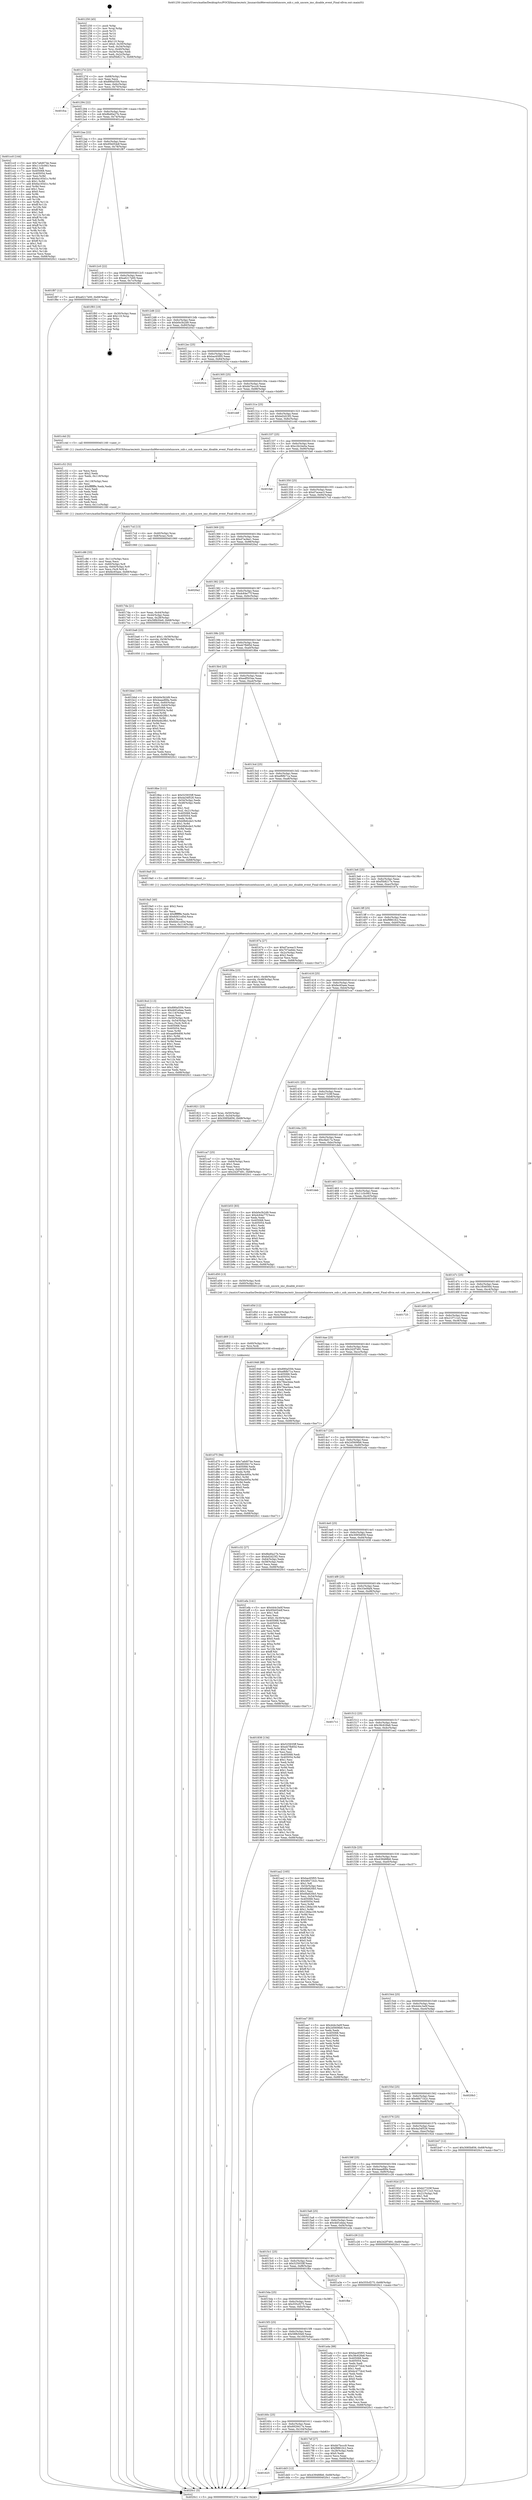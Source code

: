 digraph "0x401250" {
  label = "0x401250 (/mnt/c/Users/mathe/Desktop/tcc/POCII/binaries/extr_linuxarchx86eventsinteluncore_snb.c_snb_uncore_imc_disable_event_Final-ollvm.out::main(0))"
  labelloc = "t"
  node[shape=record]

  Entry [label="",width=0.3,height=0.3,shape=circle,fillcolor=black,style=filled]
  "0x40127d" [label="{
     0x40127d [23]\l
     | [instrs]\l
     &nbsp;&nbsp;0x40127d \<+3\>: mov -0x68(%rbp),%eax\l
     &nbsp;&nbsp;0x401280 \<+2\>: mov %eax,%ecx\l
     &nbsp;&nbsp;0x401282 \<+6\>: sub $0x890a55f4,%ecx\l
     &nbsp;&nbsp;0x401288 \<+3\>: mov %eax,-0x6c(%rbp)\l
     &nbsp;&nbsp;0x40128b \<+3\>: mov %ecx,-0x70(%rbp)\l
     &nbsp;&nbsp;0x40128e \<+6\>: je 0000000000401fca \<main+0xd7a\>\l
  }"]
  "0x401fca" [label="{
     0x401fca\l
  }", style=dashed]
  "0x401294" [label="{
     0x401294 [22]\l
     | [instrs]\l
     &nbsp;&nbsp;0x401294 \<+5\>: jmp 0000000000401299 \<main+0x49\>\l
     &nbsp;&nbsp;0x401299 \<+3\>: mov -0x6c(%rbp),%eax\l
     &nbsp;&nbsp;0x40129c \<+5\>: sub $0x8bd0a27b,%eax\l
     &nbsp;&nbsp;0x4012a1 \<+3\>: mov %eax,-0x74(%rbp)\l
     &nbsp;&nbsp;0x4012a4 \<+6\>: je 0000000000401cc0 \<main+0xa70\>\l
  }"]
  Exit [label="",width=0.3,height=0.3,shape=circle,fillcolor=black,style=filled,peripheries=2]
  "0x401cc0" [label="{
     0x401cc0 [144]\l
     | [instrs]\l
     &nbsp;&nbsp;0x401cc0 \<+5\>: mov $0x7a6d074e,%eax\l
     &nbsp;&nbsp;0x401cc5 \<+5\>: mov $0x11c5c063,%ecx\l
     &nbsp;&nbsp;0x401cca \<+2\>: mov $0x1,%dl\l
     &nbsp;&nbsp;0x401ccc \<+7\>: mov 0x405068,%esi\l
     &nbsp;&nbsp;0x401cd3 \<+7\>: mov 0x405054,%edi\l
     &nbsp;&nbsp;0x401cda \<+3\>: mov %esi,%r8d\l
     &nbsp;&nbsp;0x401cdd \<+7\>: sub $0x6a165d1c,%r8d\l
     &nbsp;&nbsp;0x401ce4 \<+4\>: sub $0x1,%r8d\l
     &nbsp;&nbsp;0x401ce8 \<+7\>: add $0x6a165d1c,%r8d\l
     &nbsp;&nbsp;0x401cef \<+4\>: imul %r8d,%esi\l
     &nbsp;&nbsp;0x401cf3 \<+3\>: and $0x1,%esi\l
     &nbsp;&nbsp;0x401cf6 \<+3\>: cmp $0x0,%esi\l
     &nbsp;&nbsp;0x401cf9 \<+4\>: sete %r9b\l
     &nbsp;&nbsp;0x401cfd \<+3\>: cmp $0xa,%edi\l
     &nbsp;&nbsp;0x401d00 \<+4\>: setl %r10b\l
     &nbsp;&nbsp;0x401d04 \<+3\>: mov %r9b,%r11b\l
     &nbsp;&nbsp;0x401d07 \<+4\>: xor $0xff,%r11b\l
     &nbsp;&nbsp;0x401d0b \<+3\>: mov %r10b,%bl\l
     &nbsp;&nbsp;0x401d0e \<+3\>: xor $0xff,%bl\l
     &nbsp;&nbsp;0x401d11 \<+3\>: xor $0x1,%dl\l
     &nbsp;&nbsp;0x401d14 \<+3\>: mov %r11b,%r14b\l
     &nbsp;&nbsp;0x401d17 \<+4\>: and $0xff,%r14b\l
     &nbsp;&nbsp;0x401d1b \<+3\>: and %dl,%r9b\l
     &nbsp;&nbsp;0x401d1e \<+3\>: mov %bl,%r15b\l
     &nbsp;&nbsp;0x401d21 \<+4\>: and $0xff,%r15b\l
     &nbsp;&nbsp;0x401d25 \<+3\>: and %dl,%r10b\l
     &nbsp;&nbsp;0x401d28 \<+3\>: or %r9b,%r14b\l
     &nbsp;&nbsp;0x401d2b \<+3\>: or %r10b,%r15b\l
     &nbsp;&nbsp;0x401d2e \<+3\>: xor %r15b,%r14b\l
     &nbsp;&nbsp;0x401d31 \<+3\>: or %bl,%r11b\l
     &nbsp;&nbsp;0x401d34 \<+4\>: xor $0xff,%r11b\l
     &nbsp;&nbsp;0x401d38 \<+3\>: or $0x1,%dl\l
     &nbsp;&nbsp;0x401d3b \<+3\>: and %dl,%r11b\l
     &nbsp;&nbsp;0x401d3e \<+3\>: or %r11b,%r14b\l
     &nbsp;&nbsp;0x401d41 \<+4\>: test $0x1,%r14b\l
     &nbsp;&nbsp;0x401d45 \<+3\>: cmovne %ecx,%eax\l
     &nbsp;&nbsp;0x401d48 \<+3\>: mov %eax,-0x68(%rbp)\l
     &nbsp;&nbsp;0x401d4b \<+5\>: jmp 00000000004020c1 \<main+0xe71\>\l
  }"]
  "0x4012aa" [label="{
     0x4012aa [22]\l
     | [instrs]\l
     &nbsp;&nbsp;0x4012aa \<+5\>: jmp 00000000004012af \<main+0x5f\>\l
     &nbsp;&nbsp;0x4012af \<+3\>: mov -0x6c(%rbp),%eax\l
     &nbsp;&nbsp;0x4012b2 \<+5\>: sub $0x95b054df,%eax\l
     &nbsp;&nbsp;0x4012b7 \<+3\>: mov %eax,-0x78(%rbp)\l
     &nbsp;&nbsp;0x4012ba \<+6\>: je 0000000000401f87 \<main+0xd37\>\l
  }"]
  "0x401625" [label="{
     0x401625\l
  }", style=dashed]
  "0x401f87" [label="{
     0x401f87 [12]\l
     | [instrs]\l
     &nbsp;&nbsp;0x401f87 \<+7\>: movl $0xa6217e00,-0x68(%rbp)\l
     &nbsp;&nbsp;0x401f8e \<+5\>: jmp 00000000004020c1 \<main+0xe71\>\l
  }"]
  "0x4012c0" [label="{
     0x4012c0 [22]\l
     | [instrs]\l
     &nbsp;&nbsp;0x4012c0 \<+5\>: jmp 00000000004012c5 \<main+0x75\>\l
     &nbsp;&nbsp;0x4012c5 \<+3\>: mov -0x6c(%rbp),%eax\l
     &nbsp;&nbsp;0x4012c8 \<+5\>: sub $0xa6217e00,%eax\l
     &nbsp;&nbsp;0x4012cd \<+3\>: mov %eax,-0x7c(%rbp)\l
     &nbsp;&nbsp;0x4012d0 \<+6\>: je 0000000000401f93 \<main+0xd43\>\l
  }"]
  "0x401dd3" [label="{
     0x401dd3 [12]\l
     | [instrs]\l
     &nbsp;&nbsp;0x401dd3 \<+7\>: movl $0x439488b6,-0x68(%rbp)\l
     &nbsp;&nbsp;0x401dda \<+5\>: jmp 00000000004020c1 \<main+0xe71\>\l
  }"]
  "0x401f93" [label="{
     0x401f93 [19]\l
     | [instrs]\l
     &nbsp;&nbsp;0x401f93 \<+3\>: mov -0x30(%rbp),%eax\l
     &nbsp;&nbsp;0x401f96 \<+7\>: add $0x110,%rsp\l
     &nbsp;&nbsp;0x401f9d \<+1\>: pop %rbx\l
     &nbsp;&nbsp;0x401f9e \<+2\>: pop %r12\l
     &nbsp;&nbsp;0x401fa0 \<+2\>: pop %r14\l
     &nbsp;&nbsp;0x401fa2 \<+2\>: pop %r15\l
     &nbsp;&nbsp;0x401fa4 \<+1\>: pop %rbp\l
     &nbsp;&nbsp;0x401fa5 \<+1\>: ret\l
  }"]
  "0x4012d6" [label="{
     0x4012d6 [22]\l
     | [instrs]\l
     &nbsp;&nbsp;0x4012d6 \<+5\>: jmp 00000000004012db \<main+0x8b\>\l
     &nbsp;&nbsp;0x4012db \<+3\>: mov -0x6c(%rbp),%eax\l
     &nbsp;&nbsp;0x4012de \<+5\>: sub $0xb0e3b2d9,%eax\l
     &nbsp;&nbsp;0x4012e3 \<+3\>: mov %eax,-0x80(%rbp)\l
     &nbsp;&nbsp;0x4012e6 \<+6\>: je 0000000000402043 \<main+0xdf3\>\l
  }"]
  "0x401d75" [label="{
     0x401d75 [94]\l
     | [instrs]\l
     &nbsp;&nbsp;0x401d75 \<+5\>: mov $0x7a6d074e,%eax\l
     &nbsp;&nbsp;0x401d7a \<+5\>: mov $0x6929417e,%ecx\l
     &nbsp;&nbsp;0x401d7f \<+7\>: mov 0x405068,%edx\l
     &nbsp;&nbsp;0x401d86 \<+8\>: mov 0x405054,%r8d\l
     &nbsp;&nbsp;0x401d8e \<+3\>: mov %edx,%r9d\l
     &nbsp;&nbsp;0x401d91 \<+7\>: add $0xf4acb95a,%r9d\l
     &nbsp;&nbsp;0x401d98 \<+4\>: sub $0x1,%r9d\l
     &nbsp;&nbsp;0x401d9c \<+7\>: sub $0xf4acb95a,%r9d\l
     &nbsp;&nbsp;0x401da3 \<+4\>: imul %r9d,%edx\l
     &nbsp;&nbsp;0x401da7 \<+3\>: and $0x1,%edx\l
     &nbsp;&nbsp;0x401daa \<+3\>: cmp $0x0,%edx\l
     &nbsp;&nbsp;0x401dad \<+4\>: sete %r10b\l
     &nbsp;&nbsp;0x401db1 \<+4\>: cmp $0xa,%r8d\l
     &nbsp;&nbsp;0x401db5 \<+4\>: setl %r11b\l
     &nbsp;&nbsp;0x401db9 \<+3\>: mov %r10b,%bl\l
     &nbsp;&nbsp;0x401dbc \<+3\>: and %r11b,%bl\l
     &nbsp;&nbsp;0x401dbf \<+3\>: xor %r11b,%r10b\l
     &nbsp;&nbsp;0x401dc2 \<+3\>: or %r10b,%bl\l
     &nbsp;&nbsp;0x401dc5 \<+3\>: test $0x1,%bl\l
     &nbsp;&nbsp;0x401dc8 \<+3\>: cmovne %ecx,%eax\l
     &nbsp;&nbsp;0x401dcb \<+3\>: mov %eax,-0x68(%rbp)\l
     &nbsp;&nbsp;0x401dce \<+5\>: jmp 00000000004020c1 \<main+0xe71\>\l
  }"]
  "0x402043" [label="{
     0x402043\l
  }", style=dashed]
  "0x4012ec" [label="{
     0x4012ec [25]\l
     | [instrs]\l
     &nbsp;&nbsp;0x4012ec \<+5\>: jmp 00000000004012f1 \<main+0xa1\>\l
     &nbsp;&nbsp;0x4012f1 \<+3\>: mov -0x6c(%rbp),%eax\l
     &nbsp;&nbsp;0x4012f4 \<+5\>: sub $0xbac65f05,%eax\l
     &nbsp;&nbsp;0x4012f9 \<+6\>: mov %eax,-0x84(%rbp)\l
     &nbsp;&nbsp;0x4012ff \<+6\>: je 0000000000402024 \<main+0xdd4\>\l
  }"]
  "0x401d69" [label="{
     0x401d69 [12]\l
     | [instrs]\l
     &nbsp;&nbsp;0x401d69 \<+4\>: mov -0x60(%rbp),%rsi\l
     &nbsp;&nbsp;0x401d6d \<+3\>: mov %rsi,%rdi\l
     &nbsp;&nbsp;0x401d70 \<+5\>: call 0000000000401030 \<free@plt\>\l
     | [calls]\l
     &nbsp;&nbsp;0x401030 \{1\} (unknown)\l
  }"]
  "0x402024" [label="{
     0x402024\l
  }", style=dashed]
  "0x401305" [label="{
     0x401305 [25]\l
     | [instrs]\l
     &nbsp;&nbsp;0x401305 \<+5\>: jmp 000000000040130a \<main+0xba\>\l
     &nbsp;&nbsp;0x40130a \<+3\>: mov -0x6c(%rbp),%eax\l
     &nbsp;&nbsp;0x40130d \<+5\>: sub $0xbb7bccc9,%eax\l
     &nbsp;&nbsp;0x401312 \<+6\>: mov %eax,-0x88(%rbp)\l
     &nbsp;&nbsp;0x401318 \<+6\>: je 0000000000401ddf \<main+0xb8f\>\l
  }"]
  "0x401d5d" [label="{
     0x401d5d [12]\l
     | [instrs]\l
     &nbsp;&nbsp;0x401d5d \<+4\>: mov -0x50(%rbp),%rsi\l
     &nbsp;&nbsp;0x401d61 \<+3\>: mov %rsi,%rdi\l
     &nbsp;&nbsp;0x401d64 \<+5\>: call 0000000000401030 \<free@plt\>\l
     | [calls]\l
     &nbsp;&nbsp;0x401030 \{1\} (unknown)\l
  }"]
  "0x401ddf" [label="{
     0x401ddf\l
  }", style=dashed]
  "0x40131e" [label="{
     0x40131e [25]\l
     | [instrs]\l
     &nbsp;&nbsp;0x40131e \<+5\>: jmp 0000000000401323 \<main+0xd3\>\l
     &nbsp;&nbsp;0x401323 \<+3\>: mov -0x6c(%rbp),%eax\l
     &nbsp;&nbsp;0x401326 \<+5\>: sub $0xbd2d23f2,%eax\l
     &nbsp;&nbsp;0x40132b \<+6\>: mov %eax,-0x8c(%rbp)\l
     &nbsp;&nbsp;0x401331 \<+6\>: je 0000000000401c4d \<main+0x9fd\>\l
  }"]
  "0x401c86" [label="{
     0x401c86 [33]\l
     | [instrs]\l
     &nbsp;&nbsp;0x401c86 \<+6\>: mov -0x11c(%rbp),%ecx\l
     &nbsp;&nbsp;0x401c8c \<+3\>: imul %eax,%ecx\l
     &nbsp;&nbsp;0x401c8f \<+4\>: mov -0x60(%rbp),%r8\l
     &nbsp;&nbsp;0x401c93 \<+4\>: movslq -0x64(%rbp),%r9\l
     &nbsp;&nbsp;0x401c97 \<+4\>: mov %ecx,(%r8,%r9,4)\l
     &nbsp;&nbsp;0x401c9b \<+7\>: movl $0xfec65aee,-0x68(%rbp)\l
     &nbsp;&nbsp;0x401ca2 \<+5\>: jmp 00000000004020c1 \<main+0xe71\>\l
  }"]
  "0x401c4d" [label="{
     0x401c4d [5]\l
     | [instrs]\l
     &nbsp;&nbsp;0x401c4d \<+5\>: call 0000000000401160 \<next_i\>\l
     | [calls]\l
     &nbsp;&nbsp;0x401160 \{1\} (/mnt/c/Users/mathe/Desktop/tcc/POCII/binaries/extr_linuxarchx86eventsinteluncore_snb.c_snb_uncore_imc_disable_event_Final-ollvm.out::next_i)\l
  }"]
  "0x401337" [label="{
     0x401337 [25]\l
     | [instrs]\l
     &nbsp;&nbsp;0x401337 \<+5\>: jmp 000000000040133c \<main+0xec\>\l
     &nbsp;&nbsp;0x40133c \<+3\>: mov -0x6c(%rbp),%eax\l
     &nbsp;&nbsp;0x40133f \<+5\>: sub $0xc2b24e0a,%eax\l
     &nbsp;&nbsp;0x401344 \<+6\>: mov %eax,-0x90(%rbp)\l
     &nbsp;&nbsp;0x40134a \<+6\>: je 0000000000401fa6 \<main+0xd56\>\l
  }"]
  "0x401c52" [label="{
     0x401c52 [52]\l
     | [instrs]\l
     &nbsp;&nbsp;0x401c52 \<+2\>: xor %ecx,%ecx\l
     &nbsp;&nbsp;0x401c54 \<+5\>: mov $0x2,%edx\l
     &nbsp;&nbsp;0x401c59 \<+6\>: mov %edx,-0x118(%rbp)\l
     &nbsp;&nbsp;0x401c5f \<+1\>: cltd\l
     &nbsp;&nbsp;0x401c60 \<+6\>: mov -0x118(%rbp),%esi\l
     &nbsp;&nbsp;0x401c66 \<+2\>: idiv %esi\l
     &nbsp;&nbsp;0x401c68 \<+6\>: imul $0xfffffffe,%edx,%edx\l
     &nbsp;&nbsp;0x401c6e \<+2\>: mov %ecx,%edi\l
     &nbsp;&nbsp;0x401c70 \<+2\>: sub %edx,%edi\l
     &nbsp;&nbsp;0x401c72 \<+2\>: mov %ecx,%edx\l
     &nbsp;&nbsp;0x401c74 \<+3\>: sub $0x1,%edx\l
     &nbsp;&nbsp;0x401c77 \<+2\>: add %edx,%edi\l
     &nbsp;&nbsp;0x401c79 \<+2\>: sub %edi,%ecx\l
     &nbsp;&nbsp;0x401c7b \<+6\>: mov %ecx,-0x11c(%rbp)\l
     &nbsp;&nbsp;0x401c81 \<+5\>: call 0000000000401160 \<next_i\>\l
     | [calls]\l
     &nbsp;&nbsp;0x401160 \{1\} (/mnt/c/Users/mathe/Desktop/tcc/POCII/binaries/extr_linuxarchx86eventsinteluncore_snb.c_snb_uncore_imc_disable_event_Final-ollvm.out::next_i)\l
  }"]
  "0x401fa6" [label="{
     0x401fa6\l
  }", style=dashed]
  "0x401350" [label="{
     0x401350 [25]\l
     | [instrs]\l
     &nbsp;&nbsp;0x401350 \<+5\>: jmp 0000000000401355 \<main+0x105\>\l
     &nbsp;&nbsp;0x401355 \<+3\>: mov -0x6c(%rbp),%eax\l
     &nbsp;&nbsp;0x401358 \<+5\>: sub $0xd7aceac3,%eax\l
     &nbsp;&nbsp;0x40135d \<+6\>: mov %eax,-0x94(%rbp)\l
     &nbsp;&nbsp;0x401363 \<+6\>: je 00000000004017cd \<main+0x57d\>\l
  }"]
  "0x401bbd" [label="{
     0x401bbd [105]\l
     | [instrs]\l
     &nbsp;&nbsp;0x401bbd \<+5\>: mov $0xb0e3b2d9,%ecx\l
     &nbsp;&nbsp;0x401bc2 \<+5\>: mov $0x4aaad68a,%edx\l
     &nbsp;&nbsp;0x401bc7 \<+4\>: mov %rax,-0x60(%rbp)\l
     &nbsp;&nbsp;0x401bcb \<+7\>: movl $0x0,-0x64(%rbp)\l
     &nbsp;&nbsp;0x401bd2 \<+7\>: mov 0x405068,%esi\l
     &nbsp;&nbsp;0x401bd9 \<+8\>: mov 0x405054,%r8d\l
     &nbsp;&nbsp;0x401be1 \<+3\>: mov %esi,%r9d\l
     &nbsp;&nbsp;0x401be4 \<+7\>: sub $0x9a4b28b1,%r9d\l
     &nbsp;&nbsp;0x401beb \<+4\>: sub $0x1,%r9d\l
     &nbsp;&nbsp;0x401bef \<+7\>: add $0x9a4b28b1,%r9d\l
     &nbsp;&nbsp;0x401bf6 \<+4\>: imul %r9d,%esi\l
     &nbsp;&nbsp;0x401bfa \<+3\>: and $0x1,%esi\l
     &nbsp;&nbsp;0x401bfd \<+3\>: cmp $0x0,%esi\l
     &nbsp;&nbsp;0x401c00 \<+4\>: sete %r10b\l
     &nbsp;&nbsp;0x401c04 \<+4\>: cmp $0xa,%r8d\l
     &nbsp;&nbsp;0x401c08 \<+4\>: setl %r11b\l
     &nbsp;&nbsp;0x401c0c \<+3\>: mov %r10b,%bl\l
     &nbsp;&nbsp;0x401c0f \<+3\>: and %r11b,%bl\l
     &nbsp;&nbsp;0x401c12 \<+3\>: xor %r11b,%r10b\l
     &nbsp;&nbsp;0x401c15 \<+3\>: or %r10b,%bl\l
     &nbsp;&nbsp;0x401c18 \<+3\>: test $0x1,%bl\l
     &nbsp;&nbsp;0x401c1b \<+3\>: cmovne %edx,%ecx\l
     &nbsp;&nbsp;0x401c1e \<+3\>: mov %ecx,-0x68(%rbp)\l
     &nbsp;&nbsp;0x401c21 \<+5\>: jmp 00000000004020c1 \<main+0xe71\>\l
  }"]
  "0x4017cd" [label="{
     0x4017cd [13]\l
     | [instrs]\l
     &nbsp;&nbsp;0x4017cd \<+4\>: mov -0x40(%rbp),%rax\l
     &nbsp;&nbsp;0x4017d1 \<+4\>: mov 0x8(%rax),%rdi\l
     &nbsp;&nbsp;0x4017d5 \<+5\>: call 0000000000401060 \<atoi@plt\>\l
     | [calls]\l
     &nbsp;&nbsp;0x401060 \{1\} (unknown)\l
  }"]
  "0x401369" [label="{
     0x401369 [25]\l
     | [instrs]\l
     &nbsp;&nbsp;0x401369 \<+5\>: jmp 000000000040136e \<main+0x11e\>\l
     &nbsp;&nbsp;0x40136e \<+3\>: mov -0x6c(%rbp),%eax\l
     &nbsp;&nbsp;0x401371 \<+5\>: sub $0xd7acfee1,%eax\l
     &nbsp;&nbsp;0x401376 \<+6\>: mov %eax,-0x98(%rbp)\l
     &nbsp;&nbsp;0x40137c \<+6\>: je 00000000004020a2 \<main+0xe52\>\l
  }"]
  "0x4019cd" [label="{
     0x4019cd [113]\l
     | [instrs]\l
     &nbsp;&nbsp;0x4019cd \<+5\>: mov $0x890a55f4,%ecx\l
     &nbsp;&nbsp;0x4019d2 \<+5\>: mov $0x4bf1ebea,%edx\l
     &nbsp;&nbsp;0x4019d7 \<+6\>: mov -0x114(%rbp),%esi\l
     &nbsp;&nbsp;0x4019dd \<+3\>: imul %eax,%esi\l
     &nbsp;&nbsp;0x4019e0 \<+4\>: mov -0x50(%rbp),%rdi\l
     &nbsp;&nbsp;0x4019e4 \<+4\>: movslq -0x54(%rbp),%r8\l
     &nbsp;&nbsp;0x4019e8 \<+4\>: mov %esi,(%rdi,%r8,4)\l
     &nbsp;&nbsp;0x4019ec \<+7\>: mov 0x405068,%eax\l
     &nbsp;&nbsp;0x4019f3 \<+7\>: mov 0x405054,%esi\l
     &nbsp;&nbsp;0x4019fa \<+3\>: mov %eax,%r9d\l
     &nbsp;&nbsp;0x4019fd \<+7\>: sub $0xaad94d08,%r9d\l
     &nbsp;&nbsp;0x401a04 \<+4\>: sub $0x1,%r9d\l
     &nbsp;&nbsp;0x401a08 \<+7\>: add $0xaad94d08,%r9d\l
     &nbsp;&nbsp;0x401a0f \<+4\>: imul %r9d,%eax\l
     &nbsp;&nbsp;0x401a13 \<+3\>: and $0x1,%eax\l
     &nbsp;&nbsp;0x401a16 \<+3\>: cmp $0x0,%eax\l
     &nbsp;&nbsp;0x401a19 \<+4\>: sete %r10b\l
     &nbsp;&nbsp;0x401a1d \<+3\>: cmp $0xa,%esi\l
     &nbsp;&nbsp;0x401a20 \<+4\>: setl %r11b\l
     &nbsp;&nbsp;0x401a24 \<+3\>: mov %r10b,%bl\l
     &nbsp;&nbsp;0x401a27 \<+3\>: and %r11b,%bl\l
     &nbsp;&nbsp;0x401a2a \<+3\>: xor %r11b,%r10b\l
     &nbsp;&nbsp;0x401a2d \<+3\>: or %r10b,%bl\l
     &nbsp;&nbsp;0x401a30 \<+3\>: test $0x1,%bl\l
     &nbsp;&nbsp;0x401a33 \<+3\>: cmovne %edx,%ecx\l
     &nbsp;&nbsp;0x401a36 \<+3\>: mov %ecx,-0x68(%rbp)\l
     &nbsp;&nbsp;0x401a39 \<+5\>: jmp 00000000004020c1 \<main+0xe71\>\l
  }"]
  "0x4020a2" [label="{
     0x4020a2\l
  }", style=dashed]
  "0x401382" [label="{
     0x401382 [25]\l
     | [instrs]\l
     &nbsp;&nbsp;0x401382 \<+5\>: jmp 0000000000401387 \<main+0x137\>\l
     &nbsp;&nbsp;0x401387 \<+3\>: mov -0x6c(%rbp),%eax\l
     &nbsp;&nbsp;0x40138a \<+5\>: sub $0xdc64e77f,%eax\l
     &nbsp;&nbsp;0x40138f \<+6\>: mov %eax,-0x9c(%rbp)\l
     &nbsp;&nbsp;0x401395 \<+6\>: je 0000000000401ba6 \<main+0x956\>\l
  }"]
  "0x4019a5" [label="{
     0x4019a5 [40]\l
     | [instrs]\l
     &nbsp;&nbsp;0x4019a5 \<+5\>: mov $0x2,%ecx\l
     &nbsp;&nbsp;0x4019aa \<+1\>: cltd\l
     &nbsp;&nbsp;0x4019ab \<+2\>: idiv %ecx\l
     &nbsp;&nbsp;0x4019ad \<+6\>: imul $0xfffffffe,%edx,%ecx\l
     &nbsp;&nbsp;0x4019b3 \<+6\>: add $0x6d41cd5d,%ecx\l
     &nbsp;&nbsp;0x4019b9 \<+3\>: add $0x1,%ecx\l
     &nbsp;&nbsp;0x4019bc \<+6\>: sub $0x6d41cd5d,%ecx\l
     &nbsp;&nbsp;0x4019c2 \<+6\>: mov %ecx,-0x114(%rbp)\l
     &nbsp;&nbsp;0x4019c8 \<+5\>: call 0000000000401160 \<next_i\>\l
     | [calls]\l
     &nbsp;&nbsp;0x401160 \{1\} (/mnt/c/Users/mathe/Desktop/tcc/POCII/binaries/extr_linuxarchx86eventsinteluncore_snb.c_snb_uncore_imc_disable_event_Final-ollvm.out::next_i)\l
  }"]
  "0x401ba6" [label="{
     0x401ba6 [23]\l
     | [instrs]\l
     &nbsp;&nbsp;0x401ba6 \<+7\>: movl $0x1,-0x58(%rbp)\l
     &nbsp;&nbsp;0x401bad \<+4\>: movslq -0x58(%rbp),%rax\l
     &nbsp;&nbsp;0x401bb1 \<+4\>: shl $0x2,%rax\l
     &nbsp;&nbsp;0x401bb5 \<+3\>: mov %rax,%rdi\l
     &nbsp;&nbsp;0x401bb8 \<+5\>: call 0000000000401050 \<malloc@plt\>\l
     | [calls]\l
     &nbsp;&nbsp;0x401050 \{1\} (unknown)\l
  }"]
  "0x40139b" [label="{
     0x40139b [25]\l
     | [instrs]\l
     &nbsp;&nbsp;0x40139b \<+5\>: jmp 00000000004013a0 \<main+0x150\>\l
     &nbsp;&nbsp;0x4013a0 \<+3\>: mov -0x6c(%rbp),%eax\l
     &nbsp;&nbsp;0x4013a3 \<+5\>: sub $0xeb7fb85d,%eax\l
     &nbsp;&nbsp;0x4013a8 \<+6\>: mov %eax,-0xa0(%rbp)\l
     &nbsp;&nbsp;0x4013ae \<+6\>: je 00000000004018be \<main+0x66e\>\l
  }"]
  "0x401821" [label="{
     0x401821 [23]\l
     | [instrs]\l
     &nbsp;&nbsp;0x401821 \<+4\>: mov %rax,-0x50(%rbp)\l
     &nbsp;&nbsp;0x401825 \<+7\>: movl $0x0,-0x54(%rbp)\l
     &nbsp;&nbsp;0x40182c \<+7\>: movl $0x3085b856,-0x68(%rbp)\l
     &nbsp;&nbsp;0x401833 \<+5\>: jmp 00000000004020c1 \<main+0xe71\>\l
  }"]
  "0x4018be" [label="{
     0x4018be [111]\l
     | [instrs]\l
     &nbsp;&nbsp;0x4018be \<+5\>: mov $0x525935ff,%eax\l
     &nbsp;&nbsp;0x4018c3 \<+5\>: mov $0x4a34f526,%ecx\l
     &nbsp;&nbsp;0x4018c8 \<+3\>: mov -0x54(%rbp),%edx\l
     &nbsp;&nbsp;0x4018cb \<+3\>: cmp -0x48(%rbp),%edx\l
     &nbsp;&nbsp;0x4018ce \<+4\>: setl %sil\l
     &nbsp;&nbsp;0x4018d2 \<+4\>: and $0x1,%sil\l
     &nbsp;&nbsp;0x4018d6 \<+4\>: mov %sil,-0x21(%rbp)\l
     &nbsp;&nbsp;0x4018da \<+7\>: mov 0x405068,%edx\l
     &nbsp;&nbsp;0x4018e1 \<+7\>: mov 0x405054,%edi\l
     &nbsp;&nbsp;0x4018e8 \<+3\>: mov %edx,%r8d\l
     &nbsp;&nbsp;0x4018eb \<+7\>: sub $0xb9b6cde3,%r8d\l
     &nbsp;&nbsp;0x4018f2 \<+4\>: sub $0x1,%r8d\l
     &nbsp;&nbsp;0x4018f6 \<+7\>: add $0xb9b6cde3,%r8d\l
     &nbsp;&nbsp;0x4018fd \<+4\>: imul %r8d,%edx\l
     &nbsp;&nbsp;0x401901 \<+3\>: and $0x1,%edx\l
     &nbsp;&nbsp;0x401904 \<+3\>: cmp $0x0,%edx\l
     &nbsp;&nbsp;0x401907 \<+4\>: sete %sil\l
     &nbsp;&nbsp;0x40190b \<+3\>: cmp $0xa,%edi\l
     &nbsp;&nbsp;0x40190e \<+4\>: setl %r9b\l
     &nbsp;&nbsp;0x401912 \<+3\>: mov %sil,%r10b\l
     &nbsp;&nbsp;0x401915 \<+3\>: and %r9b,%r10b\l
     &nbsp;&nbsp;0x401918 \<+3\>: xor %r9b,%sil\l
     &nbsp;&nbsp;0x40191b \<+3\>: or %sil,%r10b\l
     &nbsp;&nbsp;0x40191e \<+4\>: test $0x1,%r10b\l
     &nbsp;&nbsp;0x401922 \<+3\>: cmovne %ecx,%eax\l
     &nbsp;&nbsp;0x401925 \<+3\>: mov %eax,-0x68(%rbp)\l
     &nbsp;&nbsp;0x401928 \<+5\>: jmp 00000000004020c1 \<main+0xe71\>\l
  }"]
  "0x4013b4" [label="{
     0x4013b4 [25]\l
     | [instrs]\l
     &nbsp;&nbsp;0x4013b4 \<+5\>: jmp 00000000004013b9 \<main+0x169\>\l
     &nbsp;&nbsp;0x4013b9 \<+3\>: mov -0x6c(%rbp),%eax\l
     &nbsp;&nbsp;0x4013bc \<+5\>: sub $0xedf503ae,%eax\l
     &nbsp;&nbsp;0x4013c1 \<+6\>: mov %eax,-0xa4(%rbp)\l
     &nbsp;&nbsp;0x4013c7 \<+6\>: je 0000000000401e3e \<main+0xbee\>\l
  }"]
  "0x40160c" [label="{
     0x40160c [25]\l
     | [instrs]\l
     &nbsp;&nbsp;0x40160c \<+5\>: jmp 0000000000401611 \<main+0x3c1\>\l
     &nbsp;&nbsp;0x401611 \<+3\>: mov -0x6c(%rbp),%eax\l
     &nbsp;&nbsp;0x401614 \<+5\>: sub $0x6929417e,%eax\l
     &nbsp;&nbsp;0x401619 \<+6\>: mov %eax,-0x104(%rbp)\l
     &nbsp;&nbsp;0x40161f \<+6\>: je 0000000000401dd3 \<main+0xb83\>\l
  }"]
  "0x401e3e" [label="{
     0x401e3e\l
  }", style=dashed]
  "0x4013cd" [label="{
     0x4013cd [25]\l
     | [instrs]\l
     &nbsp;&nbsp;0x4013cd \<+5\>: jmp 00000000004013d2 \<main+0x182\>\l
     &nbsp;&nbsp;0x4013d2 \<+3\>: mov -0x6c(%rbp),%eax\l
     &nbsp;&nbsp;0x4013d5 \<+5\>: sub $0xef6fb71a,%eax\l
     &nbsp;&nbsp;0x4013da \<+6\>: mov %eax,-0xa8(%rbp)\l
     &nbsp;&nbsp;0x4013e0 \<+6\>: je 00000000004019a0 \<main+0x750\>\l
  }"]
  "0x4017ef" [label="{
     0x4017ef [27]\l
     | [instrs]\l
     &nbsp;&nbsp;0x4017ef \<+5\>: mov $0xbb7bccc9,%eax\l
     &nbsp;&nbsp;0x4017f4 \<+5\>: mov $0xf9861fc2,%ecx\l
     &nbsp;&nbsp;0x4017f9 \<+3\>: mov -0x28(%rbp),%edx\l
     &nbsp;&nbsp;0x4017fc \<+3\>: cmp $0x0,%edx\l
     &nbsp;&nbsp;0x4017ff \<+3\>: cmove %ecx,%eax\l
     &nbsp;&nbsp;0x401802 \<+3\>: mov %eax,-0x68(%rbp)\l
     &nbsp;&nbsp;0x401805 \<+5\>: jmp 00000000004020c1 \<main+0xe71\>\l
  }"]
  "0x4019a0" [label="{
     0x4019a0 [5]\l
     | [instrs]\l
     &nbsp;&nbsp;0x4019a0 \<+5\>: call 0000000000401160 \<next_i\>\l
     | [calls]\l
     &nbsp;&nbsp;0x401160 \{1\} (/mnt/c/Users/mathe/Desktop/tcc/POCII/binaries/extr_linuxarchx86eventsinteluncore_snb.c_snb_uncore_imc_disable_event_Final-ollvm.out::next_i)\l
  }"]
  "0x4013e6" [label="{
     0x4013e6 [25]\l
     | [instrs]\l
     &nbsp;&nbsp;0x4013e6 \<+5\>: jmp 00000000004013eb \<main+0x19b\>\l
     &nbsp;&nbsp;0x4013eb \<+3\>: mov -0x6c(%rbp),%eax\l
     &nbsp;&nbsp;0x4013ee \<+5\>: sub $0xf5b8217e,%eax\l
     &nbsp;&nbsp;0x4013f3 \<+6\>: mov %eax,-0xac(%rbp)\l
     &nbsp;&nbsp;0x4013f9 \<+6\>: je 000000000040167a \<main+0x42a\>\l
  }"]
  "0x4015f3" [label="{
     0x4015f3 [25]\l
     | [instrs]\l
     &nbsp;&nbsp;0x4015f3 \<+5\>: jmp 00000000004015f8 \<main+0x3a8\>\l
     &nbsp;&nbsp;0x4015f8 \<+3\>: mov -0x6c(%rbp),%eax\l
     &nbsp;&nbsp;0x4015fb \<+5\>: sub $0x58fb50e9,%eax\l
     &nbsp;&nbsp;0x401600 \<+6\>: mov %eax,-0x100(%rbp)\l
     &nbsp;&nbsp;0x401606 \<+6\>: je 00000000004017ef \<main+0x59f\>\l
  }"]
  "0x40167a" [label="{
     0x40167a [27]\l
     | [instrs]\l
     &nbsp;&nbsp;0x40167a \<+5\>: mov $0xd7aceac3,%eax\l
     &nbsp;&nbsp;0x40167f \<+5\>: mov $0x707ee6dc,%ecx\l
     &nbsp;&nbsp;0x401684 \<+3\>: mov -0x2c(%rbp),%edx\l
     &nbsp;&nbsp;0x401687 \<+3\>: cmp $0x2,%edx\l
     &nbsp;&nbsp;0x40168a \<+3\>: cmovne %ecx,%eax\l
     &nbsp;&nbsp;0x40168d \<+3\>: mov %eax,-0x68(%rbp)\l
     &nbsp;&nbsp;0x401690 \<+5\>: jmp 00000000004020c1 \<main+0xe71\>\l
  }"]
  "0x4013ff" [label="{
     0x4013ff [25]\l
     | [instrs]\l
     &nbsp;&nbsp;0x4013ff \<+5\>: jmp 0000000000401404 \<main+0x1b4\>\l
     &nbsp;&nbsp;0x401404 \<+3\>: mov -0x6c(%rbp),%eax\l
     &nbsp;&nbsp;0x401407 \<+5\>: sub $0xf9861fc2,%eax\l
     &nbsp;&nbsp;0x40140c \<+6\>: mov %eax,-0xb0(%rbp)\l
     &nbsp;&nbsp;0x401412 \<+6\>: je 000000000040180a \<main+0x5ba\>\l
  }"]
  "0x4020c1" [label="{
     0x4020c1 [5]\l
     | [instrs]\l
     &nbsp;&nbsp;0x4020c1 \<+5\>: jmp 000000000040127d \<main+0x2d\>\l
  }"]
  "0x401250" [label="{
     0x401250 [45]\l
     | [instrs]\l
     &nbsp;&nbsp;0x401250 \<+1\>: push %rbp\l
     &nbsp;&nbsp;0x401251 \<+3\>: mov %rsp,%rbp\l
     &nbsp;&nbsp;0x401254 \<+2\>: push %r15\l
     &nbsp;&nbsp;0x401256 \<+2\>: push %r14\l
     &nbsp;&nbsp;0x401258 \<+2\>: push %r12\l
     &nbsp;&nbsp;0x40125a \<+1\>: push %rbx\l
     &nbsp;&nbsp;0x40125b \<+7\>: sub $0x110,%rsp\l
     &nbsp;&nbsp;0x401262 \<+7\>: movl $0x0,-0x30(%rbp)\l
     &nbsp;&nbsp;0x401269 \<+3\>: mov %edi,-0x34(%rbp)\l
     &nbsp;&nbsp;0x40126c \<+4\>: mov %rsi,-0x40(%rbp)\l
     &nbsp;&nbsp;0x401270 \<+3\>: mov -0x34(%rbp),%edi\l
     &nbsp;&nbsp;0x401273 \<+3\>: mov %edi,-0x2c(%rbp)\l
     &nbsp;&nbsp;0x401276 \<+7\>: movl $0xf5b8217e,-0x68(%rbp)\l
  }"]
  "0x4017da" [label="{
     0x4017da [21]\l
     | [instrs]\l
     &nbsp;&nbsp;0x4017da \<+3\>: mov %eax,-0x44(%rbp)\l
     &nbsp;&nbsp;0x4017dd \<+3\>: mov -0x44(%rbp),%eax\l
     &nbsp;&nbsp;0x4017e0 \<+3\>: mov %eax,-0x28(%rbp)\l
     &nbsp;&nbsp;0x4017e3 \<+7\>: movl $0x58fb50e9,-0x68(%rbp)\l
     &nbsp;&nbsp;0x4017ea \<+5\>: jmp 00000000004020c1 \<main+0xe71\>\l
  }"]
  "0x401a4a" [label="{
     0x401a4a [88]\l
     | [instrs]\l
     &nbsp;&nbsp;0x401a4a \<+5\>: mov $0xbac65f05,%eax\l
     &nbsp;&nbsp;0x401a4f \<+5\>: mov $0x38c628a6,%ecx\l
     &nbsp;&nbsp;0x401a54 \<+7\>: mov 0x405068,%edx\l
     &nbsp;&nbsp;0x401a5b \<+7\>: mov 0x405054,%esi\l
     &nbsp;&nbsp;0x401a62 \<+2\>: mov %edx,%edi\l
     &nbsp;&nbsp;0x401a64 \<+6\>: sub $0xbc477dcd,%edi\l
     &nbsp;&nbsp;0x401a6a \<+3\>: sub $0x1,%edi\l
     &nbsp;&nbsp;0x401a6d \<+6\>: add $0xbc477dcd,%edi\l
     &nbsp;&nbsp;0x401a73 \<+3\>: imul %edi,%edx\l
     &nbsp;&nbsp;0x401a76 \<+3\>: and $0x1,%edx\l
     &nbsp;&nbsp;0x401a79 \<+3\>: cmp $0x0,%edx\l
     &nbsp;&nbsp;0x401a7c \<+4\>: sete %r8b\l
     &nbsp;&nbsp;0x401a80 \<+3\>: cmp $0xa,%esi\l
     &nbsp;&nbsp;0x401a83 \<+4\>: setl %r9b\l
     &nbsp;&nbsp;0x401a87 \<+3\>: mov %r8b,%r10b\l
     &nbsp;&nbsp;0x401a8a \<+3\>: and %r9b,%r10b\l
     &nbsp;&nbsp;0x401a8d \<+3\>: xor %r9b,%r8b\l
     &nbsp;&nbsp;0x401a90 \<+3\>: or %r8b,%r10b\l
     &nbsp;&nbsp;0x401a93 \<+4\>: test $0x1,%r10b\l
     &nbsp;&nbsp;0x401a97 \<+3\>: cmovne %ecx,%eax\l
     &nbsp;&nbsp;0x401a9a \<+3\>: mov %eax,-0x68(%rbp)\l
     &nbsp;&nbsp;0x401a9d \<+5\>: jmp 00000000004020c1 \<main+0xe71\>\l
  }"]
  "0x40180a" [label="{
     0x40180a [23]\l
     | [instrs]\l
     &nbsp;&nbsp;0x40180a \<+7\>: movl $0x1,-0x48(%rbp)\l
     &nbsp;&nbsp;0x401811 \<+4\>: movslq -0x48(%rbp),%rax\l
     &nbsp;&nbsp;0x401815 \<+4\>: shl $0x2,%rax\l
     &nbsp;&nbsp;0x401819 \<+3\>: mov %rax,%rdi\l
     &nbsp;&nbsp;0x40181c \<+5\>: call 0000000000401050 \<malloc@plt\>\l
     | [calls]\l
     &nbsp;&nbsp;0x401050 \{1\} (unknown)\l
  }"]
  "0x401418" [label="{
     0x401418 [25]\l
     | [instrs]\l
     &nbsp;&nbsp;0x401418 \<+5\>: jmp 000000000040141d \<main+0x1cd\>\l
     &nbsp;&nbsp;0x40141d \<+3\>: mov -0x6c(%rbp),%eax\l
     &nbsp;&nbsp;0x401420 \<+5\>: sub $0xfec65aee,%eax\l
     &nbsp;&nbsp;0x401425 \<+6\>: mov %eax,-0xb4(%rbp)\l
     &nbsp;&nbsp;0x40142b \<+6\>: je 0000000000401ca7 \<main+0xa57\>\l
  }"]
  "0x4015da" [label="{
     0x4015da [25]\l
     | [instrs]\l
     &nbsp;&nbsp;0x4015da \<+5\>: jmp 00000000004015df \<main+0x38f\>\l
     &nbsp;&nbsp;0x4015df \<+3\>: mov -0x6c(%rbp),%eax\l
     &nbsp;&nbsp;0x4015e2 \<+5\>: sub $0x555cf275,%eax\l
     &nbsp;&nbsp;0x4015e7 \<+6\>: mov %eax,-0xfc(%rbp)\l
     &nbsp;&nbsp;0x4015ed \<+6\>: je 0000000000401a4a \<main+0x7fa\>\l
  }"]
  "0x401ca7" [label="{
     0x401ca7 [25]\l
     | [instrs]\l
     &nbsp;&nbsp;0x401ca7 \<+2\>: xor %eax,%eax\l
     &nbsp;&nbsp;0x401ca9 \<+3\>: mov -0x64(%rbp),%ecx\l
     &nbsp;&nbsp;0x401cac \<+3\>: sub $0x1,%eax\l
     &nbsp;&nbsp;0x401caf \<+2\>: sub %eax,%ecx\l
     &nbsp;&nbsp;0x401cb1 \<+3\>: mov %ecx,-0x64(%rbp)\l
     &nbsp;&nbsp;0x401cb4 \<+7\>: movl $0x242f7491,-0x68(%rbp)\l
     &nbsp;&nbsp;0x401cbb \<+5\>: jmp 00000000004020c1 \<main+0xe71\>\l
  }"]
  "0x401431" [label="{
     0x401431 [25]\l
     | [instrs]\l
     &nbsp;&nbsp;0x401431 \<+5\>: jmp 0000000000401436 \<main+0x1e6\>\l
     &nbsp;&nbsp;0x401436 \<+3\>: mov -0x6c(%rbp),%eax\l
     &nbsp;&nbsp;0x401439 \<+5\>: sub $0xb27329f,%eax\l
     &nbsp;&nbsp;0x40143e \<+6\>: mov %eax,-0xb8(%rbp)\l
     &nbsp;&nbsp;0x401444 \<+6\>: je 0000000000401b53 \<main+0x903\>\l
  }"]
  "0x401fbe" [label="{
     0x401fbe\l
  }", style=dashed]
  "0x401b53" [label="{
     0x401b53 [83]\l
     | [instrs]\l
     &nbsp;&nbsp;0x401b53 \<+5\>: mov $0xb0e3b2d9,%eax\l
     &nbsp;&nbsp;0x401b58 \<+5\>: mov $0xdc64e77f,%ecx\l
     &nbsp;&nbsp;0x401b5d \<+2\>: xor %edx,%edx\l
     &nbsp;&nbsp;0x401b5f \<+7\>: mov 0x405068,%esi\l
     &nbsp;&nbsp;0x401b66 \<+7\>: mov 0x405054,%edi\l
     &nbsp;&nbsp;0x401b6d \<+3\>: sub $0x1,%edx\l
     &nbsp;&nbsp;0x401b70 \<+3\>: mov %esi,%r8d\l
     &nbsp;&nbsp;0x401b73 \<+3\>: add %edx,%r8d\l
     &nbsp;&nbsp;0x401b76 \<+4\>: imul %r8d,%esi\l
     &nbsp;&nbsp;0x401b7a \<+3\>: and $0x1,%esi\l
     &nbsp;&nbsp;0x401b7d \<+3\>: cmp $0x0,%esi\l
     &nbsp;&nbsp;0x401b80 \<+4\>: sete %r9b\l
     &nbsp;&nbsp;0x401b84 \<+3\>: cmp $0xa,%edi\l
     &nbsp;&nbsp;0x401b87 \<+4\>: setl %r10b\l
     &nbsp;&nbsp;0x401b8b \<+3\>: mov %r9b,%r11b\l
     &nbsp;&nbsp;0x401b8e \<+3\>: and %r10b,%r11b\l
     &nbsp;&nbsp;0x401b91 \<+3\>: xor %r10b,%r9b\l
     &nbsp;&nbsp;0x401b94 \<+3\>: or %r9b,%r11b\l
     &nbsp;&nbsp;0x401b97 \<+4\>: test $0x1,%r11b\l
     &nbsp;&nbsp;0x401b9b \<+3\>: cmovne %ecx,%eax\l
     &nbsp;&nbsp;0x401b9e \<+3\>: mov %eax,-0x68(%rbp)\l
     &nbsp;&nbsp;0x401ba1 \<+5\>: jmp 00000000004020c1 \<main+0xe71\>\l
  }"]
  "0x40144a" [label="{
     0x40144a [25]\l
     | [instrs]\l
     &nbsp;&nbsp;0x40144a \<+5\>: jmp 000000000040144f \<main+0x1ff\>\l
     &nbsp;&nbsp;0x40144f \<+3\>: mov -0x6c(%rbp),%eax\l
     &nbsp;&nbsp;0x401452 \<+5\>: sub $0xcfad17a,%eax\l
     &nbsp;&nbsp;0x401457 \<+6\>: mov %eax,-0xbc(%rbp)\l
     &nbsp;&nbsp;0x40145d \<+6\>: je 0000000000401deb \<main+0xb9b\>\l
  }"]
  "0x4015c1" [label="{
     0x4015c1 [25]\l
     | [instrs]\l
     &nbsp;&nbsp;0x4015c1 \<+5\>: jmp 00000000004015c6 \<main+0x376\>\l
     &nbsp;&nbsp;0x4015c6 \<+3\>: mov -0x6c(%rbp),%eax\l
     &nbsp;&nbsp;0x4015c9 \<+5\>: sub $0x525935ff,%eax\l
     &nbsp;&nbsp;0x4015ce \<+6\>: mov %eax,-0xf8(%rbp)\l
     &nbsp;&nbsp;0x4015d4 \<+6\>: je 0000000000401fbe \<main+0xd6e\>\l
  }"]
  "0x401deb" [label="{
     0x401deb\l
  }", style=dashed]
  "0x401463" [label="{
     0x401463 [25]\l
     | [instrs]\l
     &nbsp;&nbsp;0x401463 \<+5\>: jmp 0000000000401468 \<main+0x218\>\l
     &nbsp;&nbsp;0x401468 \<+3\>: mov -0x6c(%rbp),%eax\l
     &nbsp;&nbsp;0x40146b \<+5\>: sub $0x11c5c063,%eax\l
     &nbsp;&nbsp;0x401470 \<+6\>: mov %eax,-0xc0(%rbp)\l
     &nbsp;&nbsp;0x401476 \<+6\>: je 0000000000401d50 \<main+0xb00\>\l
  }"]
  "0x401a3e" [label="{
     0x401a3e [12]\l
     | [instrs]\l
     &nbsp;&nbsp;0x401a3e \<+7\>: movl $0x555cf275,-0x68(%rbp)\l
     &nbsp;&nbsp;0x401a45 \<+5\>: jmp 00000000004020c1 \<main+0xe71\>\l
  }"]
  "0x401d50" [label="{
     0x401d50 [13]\l
     | [instrs]\l
     &nbsp;&nbsp;0x401d50 \<+4\>: mov -0x50(%rbp),%rdi\l
     &nbsp;&nbsp;0x401d54 \<+4\>: mov -0x60(%rbp),%rsi\l
     &nbsp;&nbsp;0x401d58 \<+5\>: call 0000000000401240 \<snb_uncore_imc_disable_event\>\l
     | [calls]\l
     &nbsp;&nbsp;0x401240 \{1\} (/mnt/c/Users/mathe/Desktop/tcc/POCII/binaries/extr_linuxarchx86eventsinteluncore_snb.c_snb_uncore_imc_disable_event_Final-ollvm.out::snb_uncore_imc_disable_event)\l
  }"]
  "0x40147c" [label="{
     0x40147c [25]\l
     | [instrs]\l
     &nbsp;&nbsp;0x40147c \<+5\>: jmp 0000000000401481 \<main+0x231\>\l
     &nbsp;&nbsp;0x401481 \<+3\>: mov -0x6c(%rbp),%eax\l
     &nbsp;&nbsp;0x401484 \<+5\>: sub $0x1f046564,%eax\l
     &nbsp;&nbsp;0x401489 \<+6\>: mov %eax,-0xc4(%rbp)\l
     &nbsp;&nbsp;0x40148f \<+6\>: je 0000000000401725 \<main+0x4d5\>\l
  }"]
  "0x4015a8" [label="{
     0x4015a8 [25]\l
     | [instrs]\l
     &nbsp;&nbsp;0x4015a8 \<+5\>: jmp 00000000004015ad \<main+0x35d\>\l
     &nbsp;&nbsp;0x4015ad \<+3\>: mov -0x6c(%rbp),%eax\l
     &nbsp;&nbsp;0x4015b0 \<+5\>: sub $0x4bf1ebea,%eax\l
     &nbsp;&nbsp;0x4015b5 \<+6\>: mov %eax,-0xf4(%rbp)\l
     &nbsp;&nbsp;0x4015bb \<+6\>: je 0000000000401a3e \<main+0x7ee\>\l
  }"]
  "0x401725" [label="{
     0x401725\l
  }", style=dashed]
  "0x401495" [label="{
     0x401495 [25]\l
     | [instrs]\l
     &nbsp;&nbsp;0x401495 \<+5\>: jmp 000000000040149a \<main+0x24a\>\l
     &nbsp;&nbsp;0x40149a \<+3\>: mov -0x6c(%rbp),%eax\l
     &nbsp;&nbsp;0x40149d \<+5\>: sub $0x21f711e3,%eax\l
     &nbsp;&nbsp;0x4014a2 \<+6\>: mov %eax,-0xc8(%rbp)\l
     &nbsp;&nbsp;0x4014a8 \<+6\>: je 0000000000401948 \<main+0x6f8\>\l
  }"]
  "0x401c26" [label="{
     0x401c26 [12]\l
     | [instrs]\l
     &nbsp;&nbsp;0x401c26 \<+7\>: movl $0x242f7491,-0x68(%rbp)\l
     &nbsp;&nbsp;0x401c2d \<+5\>: jmp 00000000004020c1 \<main+0xe71\>\l
  }"]
  "0x401948" [label="{
     0x401948 [88]\l
     | [instrs]\l
     &nbsp;&nbsp;0x401948 \<+5\>: mov $0x890a55f4,%eax\l
     &nbsp;&nbsp;0x40194d \<+5\>: mov $0xef6fb71a,%ecx\l
     &nbsp;&nbsp;0x401952 \<+7\>: mov 0x405068,%edx\l
     &nbsp;&nbsp;0x401959 \<+7\>: mov 0x405054,%esi\l
     &nbsp;&nbsp;0x401960 \<+2\>: mov %edx,%edi\l
     &nbsp;&nbsp;0x401962 \<+6\>: sub $0x79ea3eea,%edi\l
     &nbsp;&nbsp;0x401968 \<+3\>: sub $0x1,%edi\l
     &nbsp;&nbsp;0x40196b \<+6\>: add $0x79ea3eea,%edi\l
     &nbsp;&nbsp;0x401971 \<+3\>: imul %edi,%edx\l
     &nbsp;&nbsp;0x401974 \<+3\>: and $0x1,%edx\l
     &nbsp;&nbsp;0x401977 \<+3\>: cmp $0x0,%edx\l
     &nbsp;&nbsp;0x40197a \<+4\>: sete %r8b\l
     &nbsp;&nbsp;0x40197e \<+3\>: cmp $0xa,%esi\l
     &nbsp;&nbsp;0x401981 \<+4\>: setl %r9b\l
     &nbsp;&nbsp;0x401985 \<+3\>: mov %r8b,%r10b\l
     &nbsp;&nbsp;0x401988 \<+3\>: and %r9b,%r10b\l
     &nbsp;&nbsp;0x40198b \<+3\>: xor %r9b,%r8b\l
     &nbsp;&nbsp;0x40198e \<+3\>: or %r8b,%r10b\l
     &nbsp;&nbsp;0x401991 \<+4\>: test $0x1,%r10b\l
     &nbsp;&nbsp;0x401995 \<+3\>: cmovne %ecx,%eax\l
     &nbsp;&nbsp;0x401998 \<+3\>: mov %eax,-0x68(%rbp)\l
     &nbsp;&nbsp;0x40199b \<+5\>: jmp 00000000004020c1 \<main+0xe71\>\l
  }"]
  "0x4014ae" [label="{
     0x4014ae [25]\l
     | [instrs]\l
     &nbsp;&nbsp;0x4014ae \<+5\>: jmp 00000000004014b3 \<main+0x263\>\l
     &nbsp;&nbsp;0x4014b3 \<+3\>: mov -0x6c(%rbp),%eax\l
     &nbsp;&nbsp;0x4014b6 \<+5\>: sub $0x242f7491,%eax\l
     &nbsp;&nbsp;0x4014bb \<+6\>: mov %eax,-0xcc(%rbp)\l
     &nbsp;&nbsp;0x4014c1 \<+6\>: je 0000000000401c32 \<main+0x9e2\>\l
  }"]
  "0x40158f" [label="{
     0x40158f [25]\l
     | [instrs]\l
     &nbsp;&nbsp;0x40158f \<+5\>: jmp 0000000000401594 \<main+0x344\>\l
     &nbsp;&nbsp;0x401594 \<+3\>: mov -0x6c(%rbp),%eax\l
     &nbsp;&nbsp;0x401597 \<+5\>: sub $0x4aaad68a,%eax\l
     &nbsp;&nbsp;0x40159c \<+6\>: mov %eax,-0xf0(%rbp)\l
     &nbsp;&nbsp;0x4015a2 \<+6\>: je 0000000000401c26 \<main+0x9d6\>\l
  }"]
  "0x401c32" [label="{
     0x401c32 [27]\l
     | [instrs]\l
     &nbsp;&nbsp;0x401c32 \<+5\>: mov $0x8bd0a27b,%eax\l
     &nbsp;&nbsp;0x401c37 \<+5\>: mov $0xbd2d23f2,%ecx\l
     &nbsp;&nbsp;0x401c3c \<+3\>: mov -0x64(%rbp),%edx\l
     &nbsp;&nbsp;0x401c3f \<+3\>: cmp -0x58(%rbp),%edx\l
     &nbsp;&nbsp;0x401c42 \<+3\>: cmovl %ecx,%eax\l
     &nbsp;&nbsp;0x401c45 \<+3\>: mov %eax,-0x68(%rbp)\l
     &nbsp;&nbsp;0x401c48 \<+5\>: jmp 00000000004020c1 \<main+0xe71\>\l
  }"]
  "0x4014c7" [label="{
     0x4014c7 [25]\l
     | [instrs]\l
     &nbsp;&nbsp;0x4014c7 \<+5\>: jmp 00000000004014cc \<main+0x27c\>\l
     &nbsp;&nbsp;0x4014cc \<+3\>: mov -0x6c(%rbp),%eax\l
     &nbsp;&nbsp;0x4014cf \<+5\>: sub $0x2d5606b6,%eax\l
     &nbsp;&nbsp;0x4014d4 \<+6\>: mov %eax,-0xd0(%rbp)\l
     &nbsp;&nbsp;0x4014da \<+6\>: je 0000000000401efa \<main+0xcaa\>\l
  }"]
  "0x40192d" [label="{
     0x40192d [27]\l
     | [instrs]\l
     &nbsp;&nbsp;0x40192d \<+5\>: mov $0xb27329f,%eax\l
     &nbsp;&nbsp;0x401932 \<+5\>: mov $0x21f711e3,%ecx\l
     &nbsp;&nbsp;0x401937 \<+3\>: mov -0x21(%rbp),%dl\l
     &nbsp;&nbsp;0x40193a \<+3\>: test $0x1,%dl\l
     &nbsp;&nbsp;0x40193d \<+3\>: cmovne %ecx,%eax\l
     &nbsp;&nbsp;0x401940 \<+3\>: mov %eax,-0x68(%rbp)\l
     &nbsp;&nbsp;0x401943 \<+5\>: jmp 00000000004020c1 \<main+0xe71\>\l
  }"]
  "0x401efa" [label="{
     0x401efa [141]\l
     | [instrs]\l
     &nbsp;&nbsp;0x401efa \<+5\>: mov $0x444c3a0f,%eax\l
     &nbsp;&nbsp;0x401eff \<+5\>: mov $0x95b054df,%ecx\l
     &nbsp;&nbsp;0x401f04 \<+2\>: mov $0x1,%dl\l
     &nbsp;&nbsp;0x401f06 \<+2\>: xor %esi,%esi\l
     &nbsp;&nbsp;0x401f08 \<+7\>: movl $0x0,-0x30(%rbp)\l
     &nbsp;&nbsp;0x401f0f \<+7\>: mov 0x405068,%edi\l
     &nbsp;&nbsp;0x401f16 \<+8\>: mov 0x405054,%r8d\l
     &nbsp;&nbsp;0x401f1e \<+3\>: sub $0x1,%esi\l
     &nbsp;&nbsp;0x401f21 \<+3\>: mov %edi,%r9d\l
     &nbsp;&nbsp;0x401f24 \<+3\>: add %esi,%r9d\l
     &nbsp;&nbsp;0x401f27 \<+4\>: imul %r9d,%edi\l
     &nbsp;&nbsp;0x401f2b \<+3\>: and $0x1,%edi\l
     &nbsp;&nbsp;0x401f2e \<+3\>: cmp $0x0,%edi\l
     &nbsp;&nbsp;0x401f31 \<+4\>: sete %r10b\l
     &nbsp;&nbsp;0x401f35 \<+4\>: cmp $0xa,%r8d\l
     &nbsp;&nbsp;0x401f39 \<+4\>: setl %r11b\l
     &nbsp;&nbsp;0x401f3d \<+3\>: mov %r10b,%bl\l
     &nbsp;&nbsp;0x401f40 \<+3\>: xor $0xff,%bl\l
     &nbsp;&nbsp;0x401f43 \<+3\>: mov %r11b,%r14b\l
     &nbsp;&nbsp;0x401f46 \<+4\>: xor $0xff,%r14b\l
     &nbsp;&nbsp;0x401f4a \<+3\>: xor $0x0,%dl\l
     &nbsp;&nbsp;0x401f4d \<+3\>: mov %bl,%r15b\l
     &nbsp;&nbsp;0x401f50 \<+4\>: and $0x0,%r15b\l
     &nbsp;&nbsp;0x401f54 \<+3\>: and %dl,%r10b\l
     &nbsp;&nbsp;0x401f57 \<+3\>: mov %r14b,%r12b\l
     &nbsp;&nbsp;0x401f5a \<+4\>: and $0x0,%r12b\l
     &nbsp;&nbsp;0x401f5e \<+3\>: and %dl,%r11b\l
     &nbsp;&nbsp;0x401f61 \<+3\>: or %r10b,%r15b\l
     &nbsp;&nbsp;0x401f64 \<+3\>: or %r11b,%r12b\l
     &nbsp;&nbsp;0x401f67 \<+3\>: xor %r12b,%r15b\l
     &nbsp;&nbsp;0x401f6a \<+3\>: or %r14b,%bl\l
     &nbsp;&nbsp;0x401f6d \<+3\>: xor $0xff,%bl\l
     &nbsp;&nbsp;0x401f70 \<+3\>: or $0x0,%dl\l
     &nbsp;&nbsp;0x401f73 \<+2\>: and %dl,%bl\l
     &nbsp;&nbsp;0x401f75 \<+3\>: or %bl,%r15b\l
     &nbsp;&nbsp;0x401f78 \<+4\>: test $0x1,%r15b\l
     &nbsp;&nbsp;0x401f7c \<+3\>: cmovne %ecx,%eax\l
     &nbsp;&nbsp;0x401f7f \<+3\>: mov %eax,-0x68(%rbp)\l
     &nbsp;&nbsp;0x401f82 \<+5\>: jmp 00000000004020c1 \<main+0xe71\>\l
  }"]
  "0x4014e0" [label="{
     0x4014e0 [25]\l
     | [instrs]\l
     &nbsp;&nbsp;0x4014e0 \<+5\>: jmp 00000000004014e5 \<main+0x295\>\l
     &nbsp;&nbsp;0x4014e5 \<+3\>: mov -0x6c(%rbp),%eax\l
     &nbsp;&nbsp;0x4014e8 \<+5\>: sub $0x3085b856,%eax\l
     &nbsp;&nbsp;0x4014ed \<+6\>: mov %eax,-0xd4(%rbp)\l
     &nbsp;&nbsp;0x4014f3 \<+6\>: je 0000000000401838 \<main+0x5e8\>\l
  }"]
  "0x401576" [label="{
     0x401576 [25]\l
     | [instrs]\l
     &nbsp;&nbsp;0x401576 \<+5\>: jmp 000000000040157b \<main+0x32b\>\l
     &nbsp;&nbsp;0x40157b \<+3\>: mov -0x6c(%rbp),%eax\l
     &nbsp;&nbsp;0x40157e \<+5\>: sub $0x4a34f526,%eax\l
     &nbsp;&nbsp;0x401583 \<+6\>: mov %eax,-0xec(%rbp)\l
     &nbsp;&nbsp;0x401589 \<+6\>: je 000000000040192d \<main+0x6dd\>\l
  }"]
  "0x401838" [label="{
     0x401838 [134]\l
     | [instrs]\l
     &nbsp;&nbsp;0x401838 \<+5\>: mov $0x525935ff,%eax\l
     &nbsp;&nbsp;0x40183d \<+5\>: mov $0xeb7fb85d,%ecx\l
     &nbsp;&nbsp;0x401842 \<+2\>: mov $0x1,%dl\l
     &nbsp;&nbsp;0x401844 \<+2\>: xor %esi,%esi\l
     &nbsp;&nbsp;0x401846 \<+7\>: mov 0x405068,%edi\l
     &nbsp;&nbsp;0x40184d \<+8\>: mov 0x405054,%r8d\l
     &nbsp;&nbsp;0x401855 \<+3\>: sub $0x1,%esi\l
     &nbsp;&nbsp;0x401858 \<+3\>: mov %edi,%r9d\l
     &nbsp;&nbsp;0x40185b \<+3\>: add %esi,%r9d\l
     &nbsp;&nbsp;0x40185e \<+4\>: imul %r9d,%edi\l
     &nbsp;&nbsp;0x401862 \<+3\>: and $0x1,%edi\l
     &nbsp;&nbsp;0x401865 \<+3\>: cmp $0x0,%edi\l
     &nbsp;&nbsp;0x401868 \<+4\>: sete %r10b\l
     &nbsp;&nbsp;0x40186c \<+4\>: cmp $0xa,%r8d\l
     &nbsp;&nbsp;0x401870 \<+4\>: setl %r11b\l
     &nbsp;&nbsp;0x401874 \<+3\>: mov %r10b,%bl\l
     &nbsp;&nbsp;0x401877 \<+3\>: xor $0xff,%bl\l
     &nbsp;&nbsp;0x40187a \<+3\>: mov %r11b,%r14b\l
     &nbsp;&nbsp;0x40187d \<+4\>: xor $0xff,%r14b\l
     &nbsp;&nbsp;0x401881 \<+3\>: xor $0x1,%dl\l
     &nbsp;&nbsp;0x401884 \<+3\>: mov %bl,%r15b\l
     &nbsp;&nbsp;0x401887 \<+4\>: and $0xff,%r15b\l
     &nbsp;&nbsp;0x40188b \<+3\>: and %dl,%r10b\l
     &nbsp;&nbsp;0x40188e \<+3\>: mov %r14b,%r12b\l
     &nbsp;&nbsp;0x401891 \<+4\>: and $0xff,%r12b\l
     &nbsp;&nbsp;0x401895 \<+3\>: and %dl,%r11b\l
     &nbsp;&nbsp;0x401898 \<+3\>: or %r10b,%r15b\l
     &nbsp;&nbsp;0x40189b \<+3\>: or %r11b,%r12b\l
     &nbsp;&nbsp;0x40189e \<+3\>: xor %r12b,%r15b\l
     &nbsp;&nbsp;0x4018a1 \<+3\>: or %r14b,%bl\l
     &nbsp;&nbsp;0x4018a4 \<+3\>: xor $0xff,%bl\l
     &nbsp;&nbsp;0x4018a7 \<+3\>: or $0x1,%dl\l
     &nbsp;&nbsp;0x4018aa \<+2\>: and %dl,%bl\l
     &nbsp;&nbsp;0x4018ac \<+3\>: or %bl,%r15b\l
     &nbsp;&nbsp;0x4018af \<+4\>: test $0x1,%r15b\l
     &nbsp;&nbsp;0x4018b3 \<+3\>: cmovne %ecx,%eax\l
     &nbsp;&nbsp;0x4018b6 \<+3\>: mov %eax,-0x68(%rbp)\l
     &nbsp;&nbsp;0x4018b9 \<+5\>: jmp 00000000004020c1 \<main+0xe71\>\l
  }"]
  "0x4014f9" [label="{
     0x4014f9 [25]\l
     | [instrs]\l
     &nbsp;&nbsp;0x4014f9 \<+5\>: jmp 00000000004014fe \<main+0x2ae\>\l
     &nbsp;&nbsp;0x4014fe \<+3\>: mov -0x6c(%rbp),%eax\l
     &nbsp;&nbsp;0x401501 \<+5\>: sub $0x33e0faf4,%eax\l
     &nbsp;&nbsp;0x401506 \<+6\>: mov %eax,-0xd8(%rbp)\l
     &nbsp;&nbsp;0x40150c \<+6\>: je 00000000004017c1 \<main+0x571\>\l
  }"]
  "0x401b47" [label="{
     0x401b47 [12]\l
     | [instrs]\l
     &nbsp;&nbsp;0x401b47 \<+7\>: movl $0x3085b856,-0x68(%rbp)\l
     &nbsp;&nbsp;0x401b4e \<+5\>: jmp 00000000004020c1 \<main+0xe71\>\l
  }"]
  "0x4017c1" [label="{
     0x4017c1\l
  }", style=dashed]
  "0x401512" [label="{
     0x401512 [25]\l
     | [instrs]\l
     &nbsp;&nbsp;0x401512 \<+5\>: jmp 0000000000401517 \<main+0x2c7\>\l
     &nbsp;&nbsp;0x401517 \<+3\>: mov -0x6c(%rbp),%eax\l
     &nbsp;&nbsp;0x40151a \<+5\>: sub $0x38c628a6,%eax\l
     &nbsp;&nbsp;0x40151f \<+6\>: mov %eax,-0xdc(%rbp)\l
     &nbsp;&nbsp;0x401525 \<+6\>: je 0000000000401aa2 \<main+0x852\>\l
  }"]
  "0x40155d" [label="{
     0x40155d [25]\l
     | [instrs]\l
     &nbsp;&nbsp;0x40155d \<+5\>: jmp 0000000000401562 \<main+0x312\>\l
     &nbsp;&nbsp;0x401562 \<+3\>: mov -0x6c(%rbp),%eax\l
     &nbsp;&nbsp;0x401565 \<+5\>: sub $0x48471b2c,%eax\l
     &nbsp;&nbsp;0x40156a \<+6\>: mov %eax,-0xe8(%rbp)\l
     &nbsp;&nbsp;0x401570 \<+6\>: je 0000000000401b47 \<main+0x8f7\>\l
  }"]
  "0x401aa2" [label="{
     0x401aa2 [165]\l
     | [instrs]\l
     &nbsp;&nbsp;0x401aa2 \<+5\>: mov $0xbac65f05,%eax\l
     &nbsp;&nbsp;0x401aa7 \<+5\>: mov $0x48471b2c,%ecx\l
     &nbsp;&nbsp;0x401aac \<+2\>: mov $0x1,%dl\l
     &nbsp;&nbsp;0x401aae \<+3\>: mov -0x54(%rbp),%esi\l
     &nbsp;&nbsp;0x401ab1 \<+6\>: sub $0x6fa820b5,%esi\l
     &nbsp;&nbsp;0x401ab7 \<+3\>: add $0x1,%esi\l
     &nbsp;&nbsp;0x401aba \<+6\>: add $0x6fa820b5,%esi\l
     &nbsp;&nbsp;0x401ac0 \<+3\>: mov %esi,-0x54(%rbp)\l
     &nbsp;&nbsp;0x401ac3 \<+7\>: mov 0x405068,%esi\l
     &nbsp;&nbsp;0x401aca \<+7\>: mov 0x405054,%edi\l
     &nbsp;&nbsp;0x401ad1 \<+3\>: mov %esi,%r8d\l
     &nbsp;&nbsp;0x401ad4 \<+7\>: add $0x128da109,%r8d\l
     &nbsp;&nbsp;0x401adb \<+4\>: sub $0x1,%r8d\l
     &nbsp;&nbsp;0x401adf \<+7\>: sub $0x128da109,%r8d\l
     &nbsp;&nbsp;0x401ae6 \<+4\>: imul %r8d,%esi\l
     &nbsp;&nbsp;0x401aea \<+3\>: and $0x1,%esi\l
     &nbsp;&nbsp;0x401aed \<+3\>: cmp $0x0,%esi\l
     &nbsp;&nbsp;0x401af0 \<+4\>: sete %r9b\l
     &nbsp;&nbsp;0x401af4 \<+3\>: cmp $0xa,%edi\l
     &nbsp;&nbsp;0x401af7 \<+4\>: setl %r10b\l
     &nbsp;&nbsp;0x401afb \<+3\>: mov %r9b,%r11b\l
     &nbsp;&nbsp;0x401afe \<+4\>: xor $0xff,%r11b\l
     &nbsp;&nbsp;0x401b02 \<+3\>: mov %r10b,%bl\l
     &nbsp;&nbsp;0x401b05 \<+3\>: xor $0xff,%bl\l
     &nbsp;&nbsp;0x401b08 \<+3\>: xor $0x0,%dl\l
     &nbsp;&nbsp;0x401b0b \<+3\>: mov %r11b,%r14b\l
     &nbsp;&nbsp;0x401b0e \<+4\>: and $0x0,%r14b\l
     &nbsp;&nbsp;0x401b12 \<+3\>: and %dl,%r9b\l
     &nbsp;&nbsp;0x401b15 \<+3\>: mov %bl,%r15b\l
     &nbsp;&nbsp;0x401b18 \<+4\>: and $0x0,%r15b\l
     &nbsp;&nbsp;0x401b1c \<+3\>: and %dl,%r10b\l
     &nbsp;&nbsp;0x401b1f \<+3\>: or %r9b,%r14b\l
     &nbsp;&nbsp;0x401b22 \<+3\>: or %r10b,%r15b\l
     &nbsp;&nbsp;0x401b25 \<+3\>: xor %r15b,%r14b\l
     &nbsp;&nbsp;0x401b28 \<+3\>: or %bl,%r11b\l
     &nbsp;&nbsp;0x401b2b \<+4\>: xor $0xff,%r11b\l
     &nbsp;&nbsp;0x401b2f \<+3\>: or $0x0,%dl\l
     &nbsp;&nbsp;0x401b32 \<+3\>: and %dl,%r11b\l
     &nbsp;&nbsp;0x401b35 \<+3\>: or %r11b,%r14b\l
     &nbsp;&nbsp;0x401b38 \<+4\>: test $0x1,%r14b\l
     &nbsp;&nbsp;0x401b3c \<+3\>: cmovne %ecx,%eax\l
     &nbsp;&nbsp;0x401b3f \<+3\>: mov %eax,-0x68(%rbp)\l
     &nbsp;&nbsp;0x401b42 \<+5\>: jmp 00000000004020c1 \<main+0xe71\>\l
  }"]
  "0x40152b" [label="{
     0x40152b [25]\l
     | [instrs]\l
     &nbsp;&nbsp;0x40152b \<+5\>: jmp 0000000000401530 \<main+0x2e0\>\l
     &nbsp;&nbsp;0x401530 \<+3\>: mov -0x6c(%rbp),%eax\l
     &nbsp;&nbsp;0x401533 \<+5\>: sub $0x439488b6,%eax\l
     &nbsp;&nbsp;0x401538 \<+6\>: mov %eax,-0xe0(%rbp)\l
     &nbsp;&nbsp;0x40153e \<+6\>: je 0000000000401ea7 \<main+0xc57\>\l
  }"]
  "0x4020b3" [label="{
     0x4020b3\l
  }", style=dashed]
  "0x401ea7" [label="{
     0x401ea7 [83]\l
     | [instrs]\l
     &nbsp;&nbsp;0x401ea7 \<+5\>: mov $0x444c3a0f,%eax\l
     &nbsp;&nbsp;0x401eac \<+5\>: mov $0x2d5606b6,%ecx\l
     &nbsp;&nbsp;0x401eb1 \<+2\>: xor %edx,%edx\l
     &nbsp;&nbsp;0x401eb3 \<+7\>: mov 0x405068,%esi\l
     &nbsp;&nbsp;0x401eba \<+7\>: mov 0x405054,%edi\l
     &nbsp;&nbsp;0x401ec1 \<+3\>: sub $0x1,%edx\l
     &nbsp;&nbsp;0x401ec4 \<+3\>: mov %esi,%r8d\l
     &nbsp;&nbsp;0x401ec7 \<+3\>: add %edx,%r8d\l
     &nbsp;&nbsp;0x401eca \<+4\>: imul %r8d,%esi\l
     &nbsp;&nbsp;0x401ece \<+3\>: and $0x1,%esi\l
     &nbsp;&nbsp;0x401ed1 \<+3\>: cmp $0x0,%esi\l
     &nbsp;&nbsp;0x401ed4 \<+4\>: sete %r9b\l
     &nbsp;&nbsp;0x401ed8 \<+3\>: cmp $0xa,%edi\l
     &nbsp;&nbsp;0x401edb \<+4\>: setl %r10b\l
     &nbsp;&nbsp;0x401edf \<+3\>: mov %r9b,%r11b\l
     &nbsp;&nbsp;0x401ee2 \<+3\>: and %r10b,%r11b\l
     &nbsp;&nbsp;0x401ee5 \<+3\>: xor %r10b,%r9b\l
     &nbsp;&nbsp;0x401ee8 \<+3\>: or %r9b,%r11b\l
     &nbsp;&nbsp;0x401eeb \<+4\>: test $0x1,%r11b\l
     &nbsp;&nbsp;0x401eef \<+3\>: cmovne %ecx,%eax\l
     &nbsp;&nbsp;0x401ef2 \<+3\>: mov %eax,-0x68(%rbp)\l
     &nbsp;&nbsp;0x401ef5 \<+5\>: jmp 00000000004020c1 \<main+0xe71\>\l
  }"]
  "0x401544" [label="{
     0x401544 [25]\l
     | [instrs]\l
     &nbsp;&nbsp;0x401544 \<+5\>: jmp 0000000000401549 \<main+0x2f9\>\l
     &nbsp;&nbsp;0x401549 \<+3\>: mov -0x6c(%rbp),%eax\l
     &nbsp;&nbsp;0x40154c \<+5\>: sub $0x444c3a0f,%eax\l
     &nbsp;&nbsp;0x401551 \<+6\>: mov %eax,-0xe4(%rbp)\l
     &nbsp;&nbsp;0x401557 \<+6\>: je 00000000004020b3 \<main+0xe63\>\l
  }"]
  Entry -> "0x401250" [label=" 1"]
  "0x40127d" -> "0x401fca" [label=" 0"]
  "0x40127d" -> "0x401294" [label=" 30"]
  "0x401f93" -> Exit [label=" 1"]
  "0x401294" -> "0x401cc0" [label=" 1"]
  "0x401294" -> "0x4012aa" [label=" 29"]
  "0x401f87" -> "0x4020c1" [label=" 1"]
  "0x4012aa" -> "0x401f87" [label=" 1"]
  "0x4012aa" -> "0x4012c0" [label=" 28"]
  "0x401efa" -> "0x4020c1" [label=" 1"]
  "0x4012c0" -> "0x401f93" [label=" 1"]
  "0x4012c0" -> "0x4012d6" [label=" 27"]
  "0x401ea7" -> "0x4020c1" [label=" 1"]
  "0x4012d6" -> "0x402043" [label=" 0"]
  "0x4012d6" -> "0x4012ec" [label=" 27"]
  "0x40160c" -> "0x401625" [label=" 0"]
  "0x4012ec" -> "0x402024" [label=" 0"]
  "0x4012ec" -> "0x401305" [label=" 27"]
  "0x40160c" -> "0x401dd3" [label=" 1"]
  "0x401305" -> "0x401ddf" [label=" 0"]
  "0x401305" -> "0x40131e" [label=" 27"]
  "0x401dd3" -> "0x4020c1" [label=" 1"]
  "0x40131e" -> "0x401c4d" [label=" 1"]
  "0x40131e" -> "0x401337" [label=" 26"]
  "0x401d75" -> "0x4020c1" [label=" 1"]
  "0x401337" -> "0x401fa6" [label=" 0"]
  "0x401337" -> "0x401350" [label=" 26"]
  "0x401d69" -> "0x401d75" [label=" 1"]
  "0x401350" -> "0x4017cd" [label=" 1"]
  "0x401350" -> "0x401369" [label=" 25"]
  "0x401d5d" -> "0x401d69" [label=" 1"]
  "0x401369" -> "0x4020a2" [label=" 0"]
  "0x401369" -> "0x401382" [label=" 25"]
  "0x401d50" -> "0x401d5d" [label=" 1"]
  "0x401382" -> "0x401ba6" [label=" 1"]
  "0x401382" -> "0x40139b" [label=" 24"]
  "0x401cc0" -> "0x4020c1" [label=" 1"]
  "0x40139b" -> "0x4018be" [label=" 2"]
  "0x40139b" -> "0x4013b4" [label=" 22"]
  "0x401ca7" -> "0x4020c1" [label=" 1"]
  "0x4013b4" -> "0x401e3e" [label=" 0"]
  "0x4013b4" -> "0x4013cd" [label=" 22"]
  "0x401c86" -> "0x4020c1" [label=" 1"]
  "0x4013cd" -> "0x4019a0" [label=" 1"]
  "0x4013cd" -> "0x4013e6" [label=" 21"]
  "0x401c52" -> "0x401c86" [label=" 1"]
  "0x4013e6" -> "0x40167a" [label=" 1"]
  "0x4013e6" -> "0x4013ff" [label=" 20"]
  "0x40167a" -> "0x4020c1" [label=" 1"]
  "0x401250" -> "0x40127d" [label=" 1"]
  "0x4020c1" -> "0x40127d" [label=" 29"]
  "0x4017cd" -> "0x4017da" [label=" 1"]
  "0x4017da" -> "0x4020c1" [label=" 1"]
  "0x401c32" -> "0x4020c1" [label=" 2"]
  "0x4013ff" -> "0x40180a" [label=" 1"]
  "0x4013ff" -> "0x401418" [label=" 19"]
  "0x401c26" -> "0x4020c1" [label=" 1"]
  "0x401418" -> "0x401ca7" [label=" 1"]
  "0x401418" -> "0x401431" [label=" 18"]
  "0x401ba6" -> "0x401bbd" [label=" 1"]
  "0x401431" -> "0x401b53" [label=" 1"]
  "0x401431" -> "0x40144a" [label=" 17"]
  "0x401b53" -> "0x4020c1" [label=" 1"]
  "0x40144a" -> "0x401deb" [label=" 0"]
  "0x40144a" -> "0x401463" [label=" 17"]
  "0x401aa2" -> "0x4020c1" [label=" 1"]
  "0x401463" -> "0x401d50" [label=" 1"]
  "0x401463" -> "0x40147c" [label=" 16"]
  "0x401a4a" -> "0x4020c1" [label=" 1"]
  "0x40147c" -> "0x401725" [label=" 0"]
  "0x40147c" -> "0x401495" [label=" 16"]
  "0x4019cd" -> "0x4020c1" [label=" 1"]
  "0x401495" -> "0x401948" [label=" 1"]
  "0x401495" -> "0x4014ae" [label=" 15"]
  "0x4019a5" -> "0x4019cd" [label=" 1"]
  "0x4014ae" -> "0x401c32" [label=" 2"]
  "0x4014ae" -> "0x4014c7" [label=" 13"]
  "0x401948" -> "0x4020c1" [label=" 1"]
  "0x4014c7" -> "0x401efa" [label=" 1"]
  "0x4014c7" -> "0x4014e0" [label=" 12"]
  "0x40192d" -> "0x4020c1" [label=" 2"]
  "0x4014e0" -> "0x401838" [label=" 2"]
  "0x4014e0" -> "0x4014f9" [label=" 10"]
  "0x401838" -> "0x4020c1" [label=" 2"]
  "0x4014f9" -> "0x4017c1" [label=" 0"]
  "0x4014f9" -> "0x401512" [label=" 10"]
  "0x401821" -> "0x4020c1" [label=" 1"]
  "0x401512" -> "0x401aa2" [label=" 1"]
  "0x401512" -> "0x40152b" [label=" 9"]
  "0x4017ef" -> "0x4020c1" [label=" 1"]
  "0x40152b" -> "0x401ea7" [label=" 1"]
  "0x40152b" -> "0x401544" [label=" 8"]
  "0x4015f3" -> "0x40160c" [label=" 1"]
  "0x401544" -> "0x4020b3" [label=" 0"]
  "0x401544" -> "0x40155d" [label=" 8"]
  "0x40180a" -> "0x401821" [label=" 1"]
  "0x40155d" -> "0x401b47" [label=" 1"]
  "0x40155d" -> "0x401576" [label=" 7"]
  "0x4018be" -> "0x4020c1" [label=" 2"]
  "0x401576" -> "0x40192d" [label=" 2"]
  "0x401576" -> "0x40158f" [label=" 5"]
  "0x4019a0" -> "0x4019a5" [label=" 1"]
  "0x40158f" -> "0x401c26" [label=" 1"]
  "0x40158f" -> "0x4015a8" [label=" 4"]
  "0x401a3e" -> "0x4020c1" [label=" 1"]
  "0x4015a8" -> "0x401a3e" [label=" 1"]
  "0x4015a8" -> "0x4015c1" [label=" 3"]
  "0x401b47" -> "0x4020c1" [label=" 1"]
  "0x4015c1" -> "0x401fbe" [label=" 0"]
  "0x4015c1" -> "0x4015da" [label=" 3"]
  "0x401bbd" -> "0x4020c1" [label=" 1"]
  "0x4015da" -> "0x401a4a" [label=" 1"]
  "0x4015da" -> "0x4015f3" [label=" 2"]
  "0x401c4d" -> "0x401c52" [label=" 1"]
  "0x4015f3" -> "0x4017ef" [label=" 1"]
}
